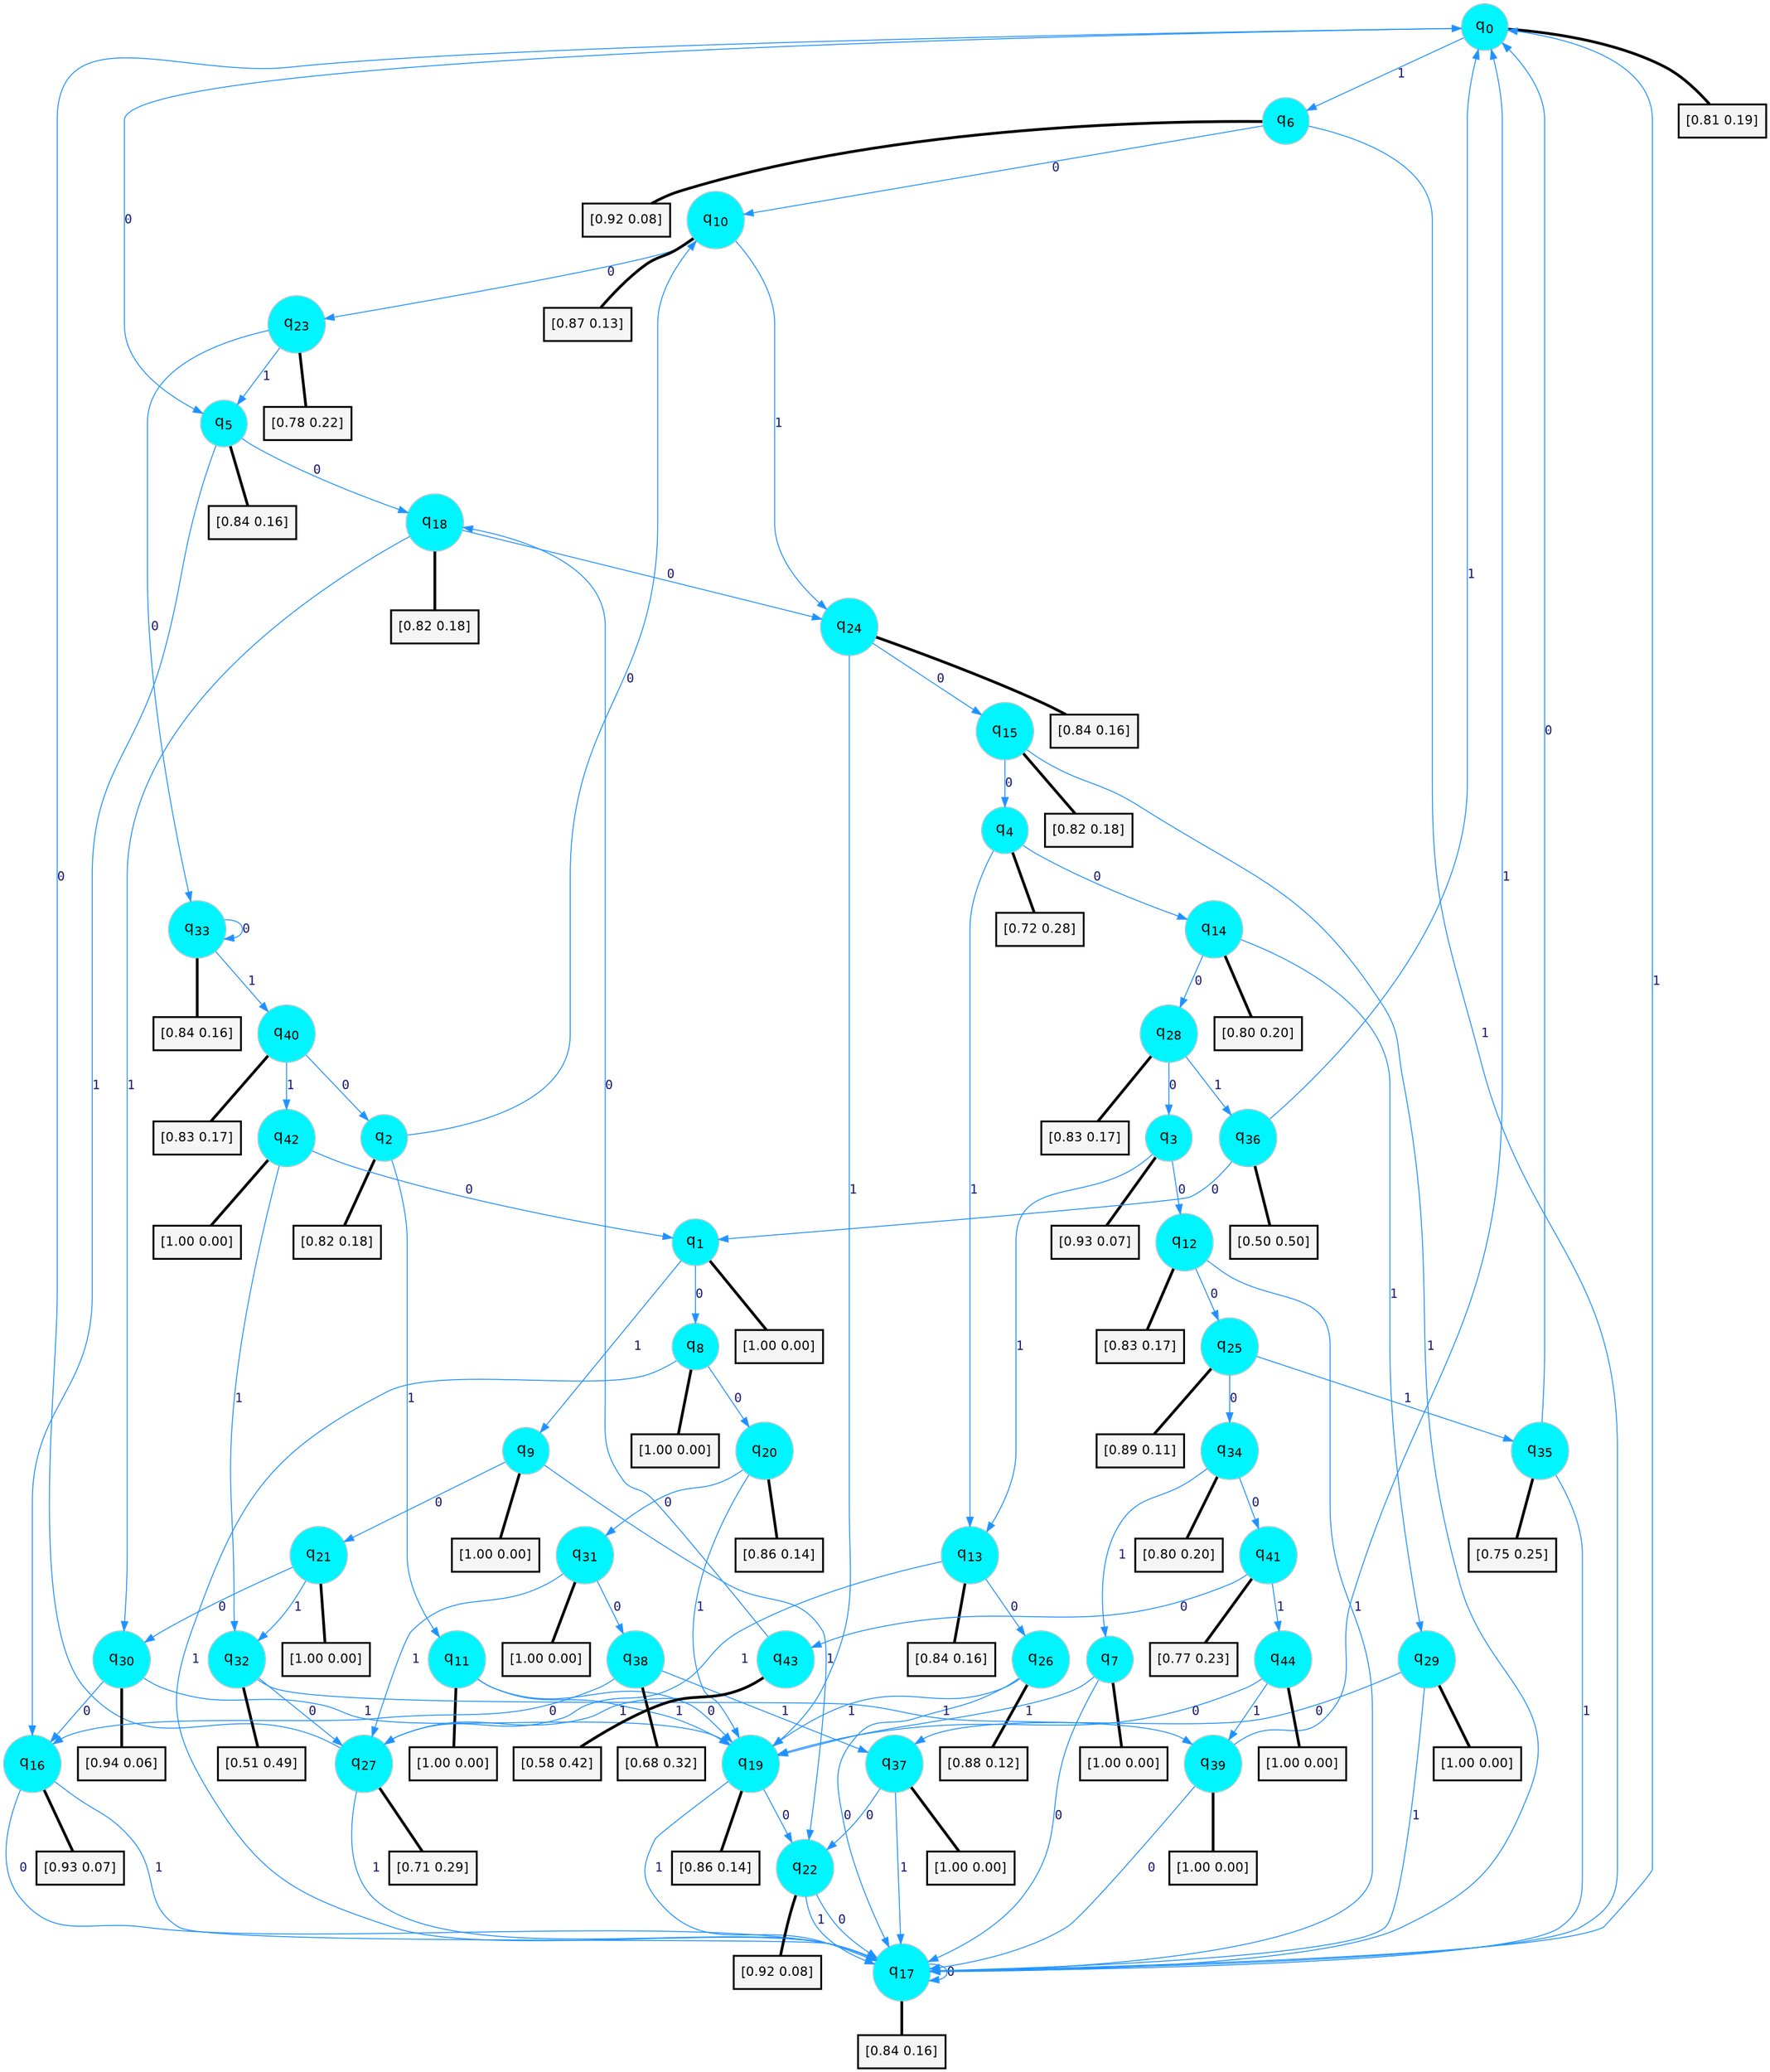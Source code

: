 digraph G {
graph [
bgcolor=transparent, dpi=300, rankdir=TD, size="40,25"];
node [
color=gray, fillcolor=turquoise1, fontcolor=black, fontname=Helvetica, fontsize=16, fontweight=bold, shape=circle, style=filled];
edge [
arrowsize=1, color=dodgerblue1, fontcolor=midnightblue, fontname=courier, fontweight=bold, penwidth=1, style=solid, weight=20];
0[label=<q<SUB>0</SUB>>];
1[label=<q<SUB>1</SUB>>];
2[label=<q<SUB>2</SUB>>];
3[label=<q<SUB>3</SUB>>];
4[label=<q<SUB>4</SUB>>];
5[label=<q<SUB>5</SUB>>];
6[label=<q<SUB>6</SUB>>];
7[label=<q<SUB>7</SUB>>];
8[label=<q<SUB>8</SUB>>];
9[label=<q<SUB>9</SUB>>];
10[label=<q<SUB>10</SUB>>];
11[label=<q<SUB>11</SUB>>];
12[label=<q<SUB>12</SUB>>];
13[label=<q<SUB>13</SUB>>];
14[label=<q<SUB>14</SUB>>];
15[label=<q<SUB>15</SUB>>];
16[label=<q<SUB>16</SUB>>];
17[label=<q<SUB>17</SUB>>];
18[label=<q<SUB>18</SUB>>];
19[label=<q<SUB>19</SUB>>];
20[label=<q<SUB>20</SUB>>];
21[label=<q<SUB>21</SUB>>];
22[label=<q<SUB>22</SUB>>];
23[label=<q<SUB>23</SUB>>];
24[label=<q<SUB>24</SUB>>];
25[label=<q<SUB>25</SUB>>];
26[label=<q<SUB>26</SUB>>];
27[label=<q<SUB>27</SUB>>];
28[label=<q<SUB>28</SUB>>];
29[label=<q<SUB>29</SUB>>];
30[label=<q<SUB>30</SUB>>];
31[label=<q<SUB>31</SUB>>];
32[label=<q<SUB>32</SUB>>];
33[label=<q<SUB>33</SUB>>];
34[label=<q<SUB>34</SUB>>];
35[label=<q<SUB>35</SUB>>];
36[label=<q<SUB>36</SUB>>];
37[label=<q<SUB>37</SUB>>];
38[label=<q<SUB>38</SUB>>];
39[label=<q<SUB>39</SUB>>];
40[label=<q<SUB>40</SUB>>];
41[label=<q<SUB>41</SUB>>];
42[label=<q<SUB>42</SUB>>];
43[label=<q<SUB>43</SUB>>];
44[label=<q<SUB>44</SUB>>];
45[label="[0.81 0.19]", shape=box,fontcolor=black, fontname=Helvetica, fontsize=14, penwidth=2, fillcolor=whitesmoke,color=black];
46[label="[1.00 0.00]", shape=box,fontcolor=black, fontname=Helvetica, fontsize=14, penwidth=2, fillcolor=whitesmoke,color=black];
47[label="[0.82 0.18]", shape=box,fontcolor=black, fontname=Helvetica, fontsize=14, penwidth=2, fillcolor=whitesmoke,color=black];
48[label="[0.93 0.07]", shape=box,fontcolor=black, fontname=Helvetica, fontsize=14, penwidth=2, fillcolor=whitesmoke,color=black];
49[label="[0.72 0.28]", shape=box,fontcolor=black, fontname=Helvetica, fontsize=14, penwidth=2, fillcolor=whitesmoke,color=black];
50[label="[0.84 0.16]", shape=box,fontcolor=black, fontname=Helvetica, fontsize=14, penwidth=2, fillcolor=whitesmoke,color=black];
51[label="[0.92 0.08]", shape=box,fontcolor=black, fontname=Helvetica, fontsize=14, penwidth=2, fillcolor=whitesmoke,color=black];
52[label="[1.00 0.00]", shape=box,fontcolor=black, fontname=Helvetica, fontsize=14, penwidth=2, fillcolor=whitesmoke,color=black];
53[label="[1.00 0.00]", shape=box,fontcolor=black, fontname=Helvetica, fontsize=14, penwidth=2, fillcolor=whitesmoke,color=black];
54[label="[1.00 0.00]", shape=box,fontcolor=black, fontname=Helvetica, fontsize=14, penwidth=2, fillcolor=whitesmoke,color=black];
55[label="[0.87 0.13]", shape=box,fontcolor=black, fontname=Helvetica, fontsize=14, penwidth=2, fillcolor=whitesmoke,color=black];
56[label="[1.00 0.00]", shape=box,fontcolor=black, fontname=Helvetica, fontsize=14, penwidth=2, fillcolor=whitesmoke,color=black];
57[label="[0.83 0.17]", shape=box,fontcolor=black, fontname=Helvetica, fontsize=14, penwidth=2, fillcolor=whitesmoke,color=black];
58[label="[0.84 0.16]", shape=box,fontcolor=black, fontname=Helvetica, fontsize=14, penwidth=2, fillcolor=whitesmoke,color=black];
59[label="[0.80 0.20]", shape=box,fontcolor=black, fontname=Helvetica, fontsize=14, penwidth=2, fillcolor=whitesmoke,color=black];
60[label="[0.82 0.18]", shape=box,fontcolor=black, fontname=Helvetica, fontsize=14, penwidth=2, fillcolor=whitesmoke,color=black];
61[label="[0.93 0.07]", shape=box,fontcolor=black, fontname=Helvetica, fontsize=14, penwidth=2, fillcolor=whitesmoke,color=black];
62[label="[0.84 0.16]", shape=box,fontcolor=black, fontname=Helvetica, fontsize=14, penwidth=2, fillcolor=whitesmoke,color=black];
63[label="[0.82 0.18]", shape=box,fontcolor=black, fontname=Helvetica, fontsize=14, penwidth=2, fillcolor=whitesmoke,color=black];
64[label="[0.86 0.14]", shape=box,fontcolor=black, fontname=Helvetica, fontsize=14, penwidth=2, fillcolor=whitesmoke,color=black];
65[label="[0.86 0.14]", shape=box,fontcolor=black, fontname=Helvetica, fontsize=14, penwidth=2, fillcolor=whitesmoke,color=black];
66[label="[1.00 0.00]", shape=box,fontcolor=black, fontname=Helvetica, fontsize=14, penwidth=2, fillcolor=whitesmoke,color=black];
67[label="[0.92 0.08]", shape=box,fontcolor=black, fontname=Helvetica, fontsize=14, penwidth=2, fillcolor=whitesmoke,color=black];
68[label="[0.78 0.22]", shape=box,fontcolor=black, fontname=Helvetica, fontsize=14, penwidth=2, fillcolor=whitesmoke,color=black];
69[label="[0.84 0.16]", shape=box,fontcolor=black, fontname=Helvetica, fontsize=14, penwidth=2, fillcolor=whitesmoke,color=black];
70[label="[0.89 0.11]", shape=box,fontcolor=black, fontname=Helvetica, fontsize=14, penwidth=2, fillcolor=whitesmoke,color=black];
71[label="[0.88 0.12]", shape=box,fontcolor=black, fontname=Helvetica, fontsize=14, penwidth=2, fillcolor=whitesmoke,color=black];
72[label="[0.71 0.29]", shape=box,fontcolor=black, fontname=Helvetica, fontsize=14, penwidth=2, fillcolor=whitesmoke,color=black];
73[label="[0.83 0.17]", shape=box,fontcolor=black, fontname=Helvetica, fontsize=14, penwidth=2, fillcolor=whitesmoke,color=black];
74[label="[1.00 0.00]", shape=box,fontcolor=black, fontname=Helvetica, fontsize=14, penwidth=2, fillcolor=whitesmoke,color=black];
75[label="[0.94 0.06]", shape=box,fontcolor=black, fontname=Helvetica, fontsize=14, penwidth=2, fillcolor=whitesmoke,color=black];
76[label="[1.00 0.00]", shape=box,fontcolor=black, fontname=Helvetica, fontsize=14, penwidth=2, fillcolor=whitesmoke,color=black];
77[label="[0.51 0.49]", shape=box,fontcolor=black, fontname=Helvetica, fontsize=14, penwidth=2, fillcolor=whitesmoke,color=black];
78[label="[0.84 0.16]", shape=box,fontcolor=black, fontname=Helvetica, fontsize=14, penwidth=2, fillcolor=whitesmoke,color=black];
79[label="[0.80 0.20]", shape=box,fontcolor=black, fontname=Helvetica, fontsize=14, penwidth=2, fillcolor=whitesmoke,color=black];
80[label="[0.75 0.25]", shape=box,fontcolor=black, fontname=Helvetica, fontsize=14, penwidth=2, fillcolor=whitesmoke,color=black];
81[label="[0.50 0.50]", shape=box,fontcolor=black, fontname=Helvetica, fontsize=14, penwidth=2, fillcolor=whitesmoke,color=black];
82[label="[1.00 0.00]", shape=box,fontcolor=black, fontname=Helvetica, fontsize=14, penwidth=2, fillcolor=whitesmoke,color=black];
83[label="[0.68 0.32]", shape=box,fontcolor=black, fontname=Helvetica, fontsize=14, penwidth=2, fillcolor=whitesmoke,color=black];
84[label="[1.00 0.00]", shape=box,fontcolor=black, fontname=Helvetica, fontsize=14, penwidth=2, fillcolor=whitesmoke,color=black];
85[label="[0.83 0.17]", shape=box,fontcolor=black, fontname=Helvetica, fontsize=14, penwidth=2, fillcolor=whitesmoke,color=black];
86[label="[0.77 0.23]", shape=box,fontcolor=black, fontname=Helvetica, fontsize=14, penwidth=2, fillcolor=whitesmoke,color=black];
87[label="[1.00 0.00]", shape=box,fontcolor=black, fontname=Helvetica, fontsize=14, penwidth=2, fillcolor=whitesmoke,color=black];
88[label="[0.58 0.42]", shape=box,fontcolor=black, fontname=Helvetica, fontsize=14, penwidth=2, fillcolor=whitesmoke,color=black];
89[label="[1.00 0.00]", shape=box,fontcolor=black, fontname=Helvetica, fontsize=14, penwidth=2, fillcolor=whitesmoke,color=black];
0->5 [label=0];
0->6 [label=1];
0->45 [arrowhead=none, penwidth=3,color=black];
1->8 [label=0];
1->9 [label=1];
1->46 [arrowhead=none, penwidth=3,color=black];
2->10 [label=0];
2->11 [label=1];
2->47 [arrowhead=none, penwidth=3,color=black];
3->12 [label=0];
3->13 [label=1];
3->48 [arrowhead=none, penwidth=3,color=black];
4->14 [label=0];
4->13 [label=1];
4->49 [arrowhead=none, penwidth=3,color=black];
5->18 [label=0];
5->16 [label=1];
5->50 [arrowhead=none, penwidth=3,color=black];
6->10 [label=0];
6->17 [label=1];
6->51 [arrowhead=none, penwidth=3,color=black];
7->17 [label=0];
7->19 [label=1];
7->52 [arrowhead=none, penwidth=3,color=black];
8->20 [label=0];
8->17 [label=1];
8->53 [arrowhead=none, penwidth=3,color=black];
9->21 [label=0];
9->22 [label=1];
9->54 [arrowhead=none, penwidth=3,color=black];
10->23 [label=0];
10->24 [label=1];
10->55 [arrowhead=none, penwidth=3,color=black];
11->19 [label=0];
11->19 [label=1];
11->56 [arrowhead=none, penwidth=3,color=black];
12->25 [label=0];
12->17 [label=1];
12->57 [arrowhead=none, penwidth=3,color=black];
13->26 [label=0];
13->27 [label=1];
13->58 [arrowhead=none, penwidth=3,color=black];
14->28 [label=0];
14->29 [label=1];
14->59 [arrowhead=none, penwidth=3,color=black];
15->4 [label=0];
15->17 [label=1];
15->60 [arrowhead=none, penwidth=3,color=black];
16->17 [label=0];
16->17 [label=1];
16->61 [arrowhead=none, penwidth=3,color=black];
17->17 [label=0];
17->0 [label=1];
17->62 [arrowhead=none, penwidth=3,color=black];
18->24 [label=0];
18->30 [label=1];
18->63 [arrowhead=none, penwidth=3,color=black];
19->22 [label=0];
19->17 [label=1];
19->64 [arrowhead=none, penwidth=3,color=black];
20->31 [label=0];
20->19 [label=1];
20->65 [arrowhead=none, penwidth=3,color=black];
21->30 [label=0];
21->32 [label=1];
21->66 [arrowhead=none, penwidth=3,color=black];
22->17 [label=0];
22->17 [label=1];
22->67 [arrowhead=none, penwidth=3,color=black];
23->33 [label=0];
23->5 [label=1];
23->68 [arrowhead=none, penwidth=3,color=black];
24->15 [label=0];
24->19 [label=1];
24->69 [arrowhead=none, penwidth=3,color=black];
25->34 [label=0];
25->35 [label=1];
25->70 [arrowhead=none, penwidth=3,color=black];
26->17 [label=0];
26->19 [label=1];
26->71 [arrowhead=none, penwidth=3,color=black];
27->0 [label=0];
27->17 [label=1];
27->72 [arrowhead=none, penwidth=3,color=black];
28->3 [label=0];
28->36 [label=1];
28->73 [arrowhead=none, penwidth=3,color=black];
29->37 [label=0];
29->17 [label=1];
29->74 [arrowhead=none, penwidth=3,color=black];
30->16 [label=0];
30->19 [label=1];
30->75 [arrowhead=none, penwidth=3,color=black];
31->38 [label=0];
31->27 [label=1];
31->76 [arrowhead=none, penwidth=3,color=black];
32->27 [label=0];
32->39 [label=1];
32->77 [arrowhead=none, penwidth=3,color=black];
33->33 [label=0];
33->40 [label=1];
33->78 [arrowhead=none, penwidth=3,color=black];
34->41 [label=0];
34->7 [label=1];
34->79 [arrowhead=none, penwidth=3,color=black];
35->0 [label=0];
35->17 [label=1];
35->80 [arrowhead=none, penwidth=3,color=black];
36->1 [label=0];
36->0 [label=1];
36->81 [arrowhead=none, penwidth=3,color=black];
37->22 [label=0];
37->17 [label=1];
37->82 [arrowhead=none, penwidth=3,color=black];
38->16 [label=0];
38->37 [label=1];
38->83 [arrowhead=none, penwidth=3,color=black];
39->17 [label=0];
39->0 [label=1];
39->84 [arrowhead=none, penwidth=3,color=black];
40->2 [label=0];
40->42 [label=1];
40->85 [arrowhead=none, penwidth=3,color=black];
41->43 [label=0];
41->44 [label=1];
41->86 [arrowhead=none, penwidth=3,color=black];
42->1 [label=0];
42->32 [label=1];
42->87 [arrowhead=none, penwidth=3,color=black];
43->18 [label=0];
43->27 [label=1];
43->88 [arrowhead=none, penwidth=3,color=black];
44->19 [label=0];
44->39 [label=1];
44->89 [arrowhead=none, penwidth=3,color=black];
}
